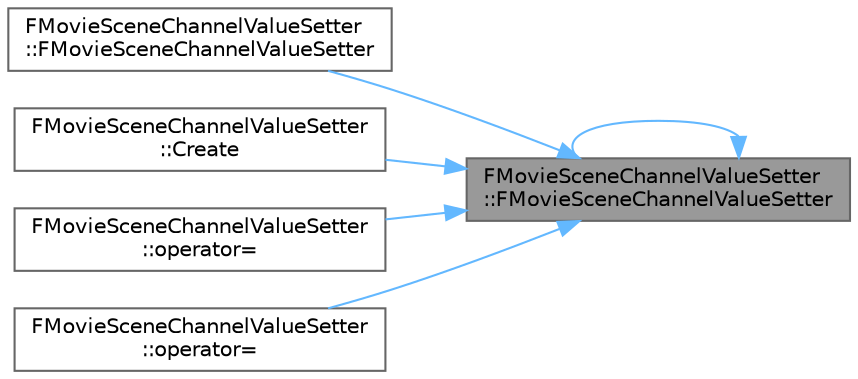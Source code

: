 digraph "FMovieSceneChannelValueSetter::FMovieSceneChannelValueSetter"
{
 // INTERACTIVE_SVG=YES
 // LATEX_PDF_SIZE
  bgcolor="transparent";
  edge [fontname=Helvetica,fontsize=10,labelfontname=Helvetica,labelfontsize=10];
  node [fontname=Helvetica,fontsize=10,shape=box,height=0.2,width=0.4];
  rankdir="RL";
  Node1 [id="Node000001",label="FMovieSceneChannelValueSetter\l::FMovieSceneChannelValueSetter",height=0.2,width=0.4,color="gray40", fillcolor="grey60", style="filled", fontcolor="black",tooltip=" "];
  Node1 -> Node1 [id="edge1_Node000001_Node000001",dir="back",color="steelblue1",style="solid",tooltip=" "];
  Node1 -> Node2 [id="edge2_Node000001_Node000002",dir="back",color="steelblue1",style="solid",tooltip=" "];
  Node2 [id="Node000002",label="FMovieSceneChannelValueSetter\l::FMovieSceneChannelValueSetter",height=0.2,width=0.4,color="grey40", fillcolor="white", style="filled",URL="$da/df5/structFMovieSceneChannelValueSetter.html#a46c56c30f7a857ba2ab4edcf7e398017",tooltip=" "];
  Node1 -> Node3 [id="edge3_Node000001_Node000003",dir="back",color="steelblue1",style="solid",tooltip=" "];
  Node3 [id="Node000003",label="FMovieSceneChannelValueSetter\l::Create",height=0.2,width=0.4,color="grey40", fillcolor="white", style="filled",URL="$da/df5/structFMovieSceneChannelValueSetter.html#a57a8340bde692a724994381b5440d3d4",tooltip="Templated construction function that can add a key (and potentially also set a default) for the speci..."];
  Node1 -> Node4 [id="edge4_Node000001_Node000004",dir="back",color="steelblue1",style="solid",tooltip=" "];
  Node4 [id="Node000004",label="FMovieSceneChannelValueSetter\l::operator=",height=0.2,width=0.4,color="grey40", fillcolor="white", style="filled",URL="$da/df5/structFMovieSceneChannelValueSetter.html#a3d2b09bc841278d28e914124d1cf6d36",tooltip=" "];
  Node1 -> Node5 [id="edge5_Node000001_Node000005",dir="back",color="steelblue1",style="solid",tooltip=" "];
  Node5 [id="Node000005",label="FMovieSceneChannelValueSetter\l::operator=",height=0.2,width=0.4,color="grey40", fillcolor="white", style="filled",URL="$da/df5/structFMovieSceneChannelValueSetter.html#a0fe4152991a2106effe888bb56e3df34",tooltip=" "];
}
